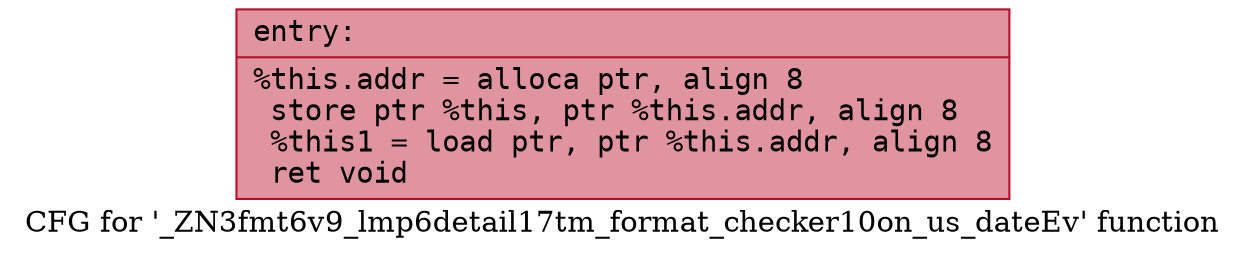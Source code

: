 digraph "CFG for '_ZN3fmt6v9_lmp6detail17tm_format_checker10on_us_dateEv' function" {
	label="CFG for '_ZN3fmt6v9_lmp6detail17tm_format_checker10on_us_dateEv' function";

	Node0x5584168f4900 [shape=record,color="#b70d28ff", style=filled, fillcolor="#b70d2870" fontname="Courier",label="{entry:\l|  %this.addr = alloca ptr, align 8\l  store ptr %this, ptr %this.addr, align 8\l  %this1 = load ptr, ptr %this.addr, align 8\l  ret void\l}"];
}
